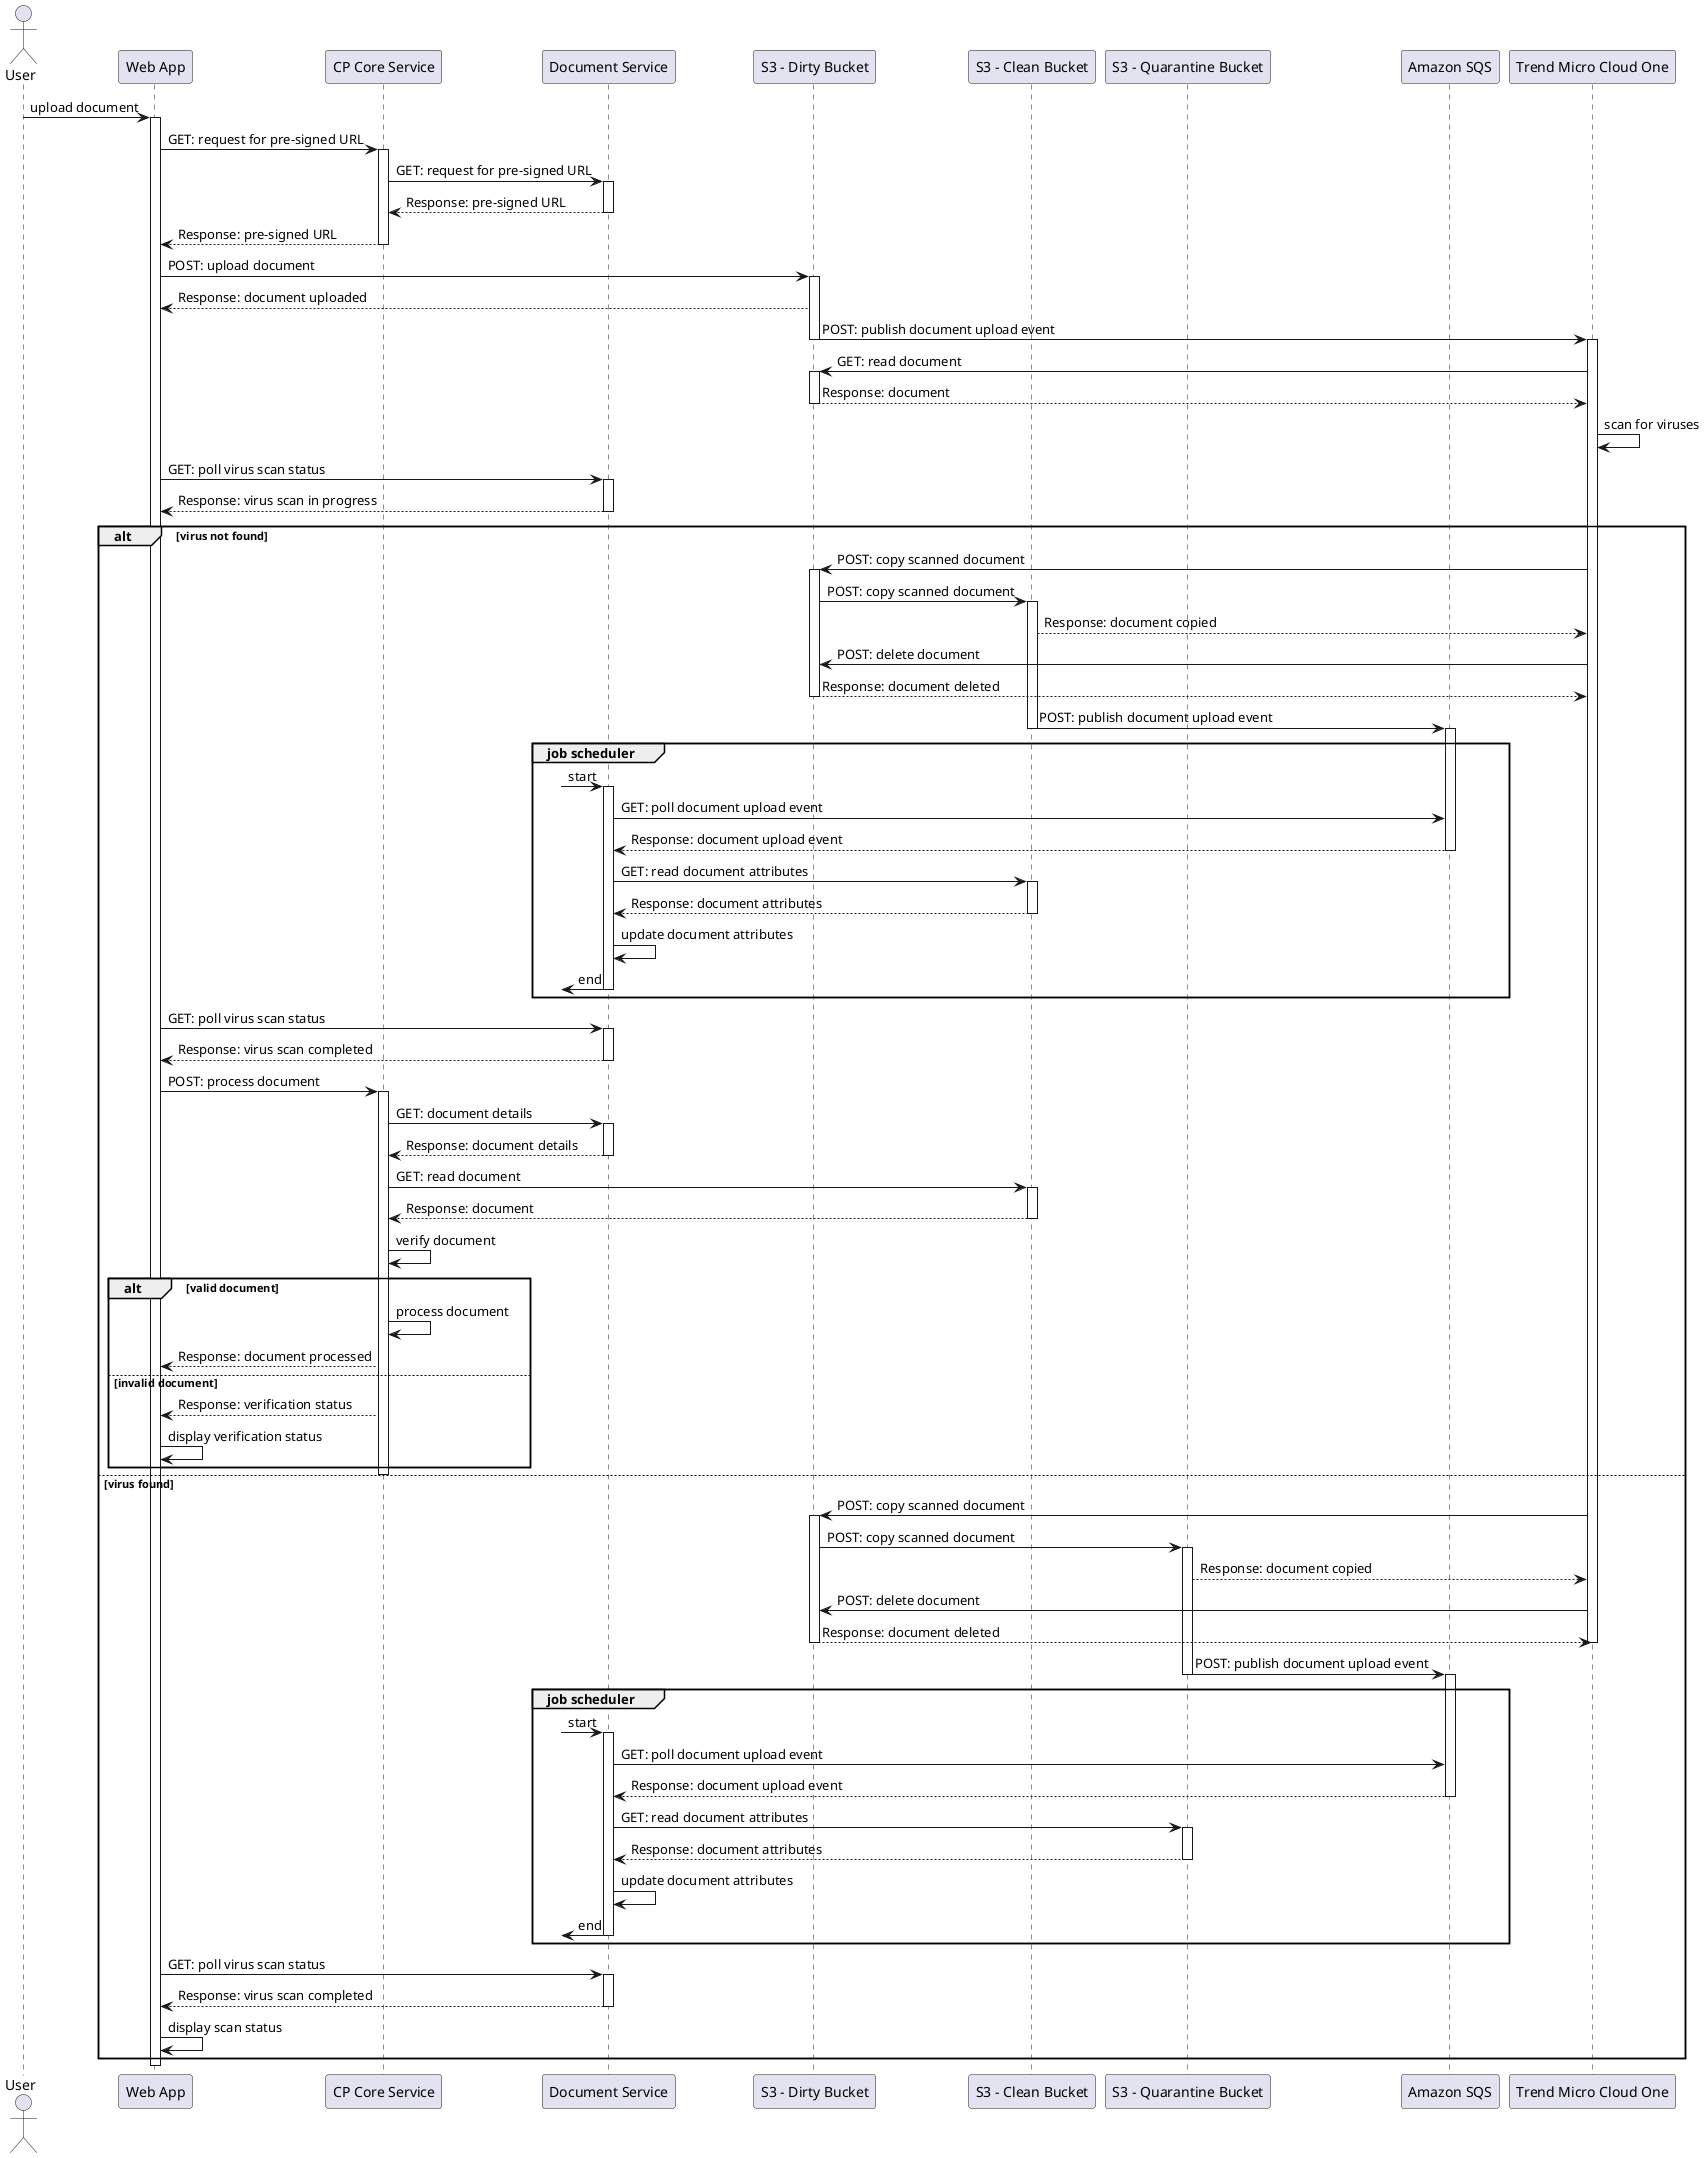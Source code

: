 @startuml
actor User
participant "Web App" as Client
participant "CP Core Service" as CpCore
participant "Document Service" as Document
participant "S3 - Dirty Bucket" as Dirty
participant "S3 - Clean Bucket" as Clean
participant "S3 - Quarantine Bucket" as Quarantine
participant "Amazon SQS" as SQS
participant "Trend Micro Cloud One" as Scanner
User -> Client: upload document
activate Client
Client -> CpCore: GET: request for pre-signed URL
activate CpCore
CpCore -> Document: GET: request for pre-signed URL
activate Document
Document --> CpCore: Response: pre-signed URL
deactivate Document
CpCore --> Client: Response: pre-signed URL
deactivate CpCore
Client -> Dirty: POST: upload document
activate Dirty
Dirty --> Client: Response: document uploaded
Dirty -> Scanner: POST: publish document upload event
deactivate Dirty
activate Scanner
Scanner -> Dirty: GET: read document
activate Dirty
Dirty --> Scanner: Response: document
deactivate Dirty
Scanner -> Scanner: scan for viruses
Client -> Document: GET: poll virus scan status
activate Document
Document --> Client: Response: virus scan in progress
deactivate Document
alt virus not found
Scanner -> Dirty: POST: copy scanned document
activate Dirty
Dirty -> Clean: POST: copy scanned document
activate Clean
Clean --> Scanner: Response: document copied
Scanner -> Dirty: POST: delete document
Dirty --> Scanner: Response: document deleted
deactivate Dirty
Clean -> SQS: POST: publish document upload event
deactivate Clean
activate SQS
group job scheduler
?-> Document: start
activate Document
Document -> SQS: GET: poll document upload event
SQS --> Document: Response: document upload event
deactivate SQS
Document -> Clean: GET: read document attributes
activate Clean
Clean --> Document: Response: document attributes
deactivate Clean
Document -> Document: update document attributes
?<- Document: end
deactivate Document
end
Client -> Document: GET: poll virus scan status
activate Document
Document --> Client: Response: virus scan completed
deactivate Document
Client -> CpCore: POST: process document
activate CpCore
CpCore -> Document: GET: document details
activate Document
Document --> CpCore: Response: document details
deactivate Document
CpCore -> Clean: GET: read document
activate Clean
Clean --> CpCore: Response: document
deactivate Clean
CpCore -> CpCore: verify document
alt valid document
CpCore -> CpCore : process document
CpCore --> Client: Response: document processed
else invalid document
CpCore --> Client: Response: verification status
Client -> Client: display verification status
end
deactivate CpCore
else virus found
Scanner -> Dirty: POST: copy scanned document
activate Dirty
Dirty -> Quarantine: POST: copy scanned document
activate Quarantine
Quarantine --> Scanner: Response: document copied
Scanner -> Dirty: POST: delete document
Dirty --> Scanner: Response: document deleted
deactivate Scanner
deactivate Dirty
Quarantine -> SQS: POST: publish document upload event
deactivate Quarantine
activate SQS
group job scheduler
?-> Document: start
activate Document
Document -> SQS: GET: poll document upload event
SQS --> Document: Response: document upload event
deactivate SQS
Document -> Quarantine: GET: read document attributes
activate Quarantine
Quarantine --> Document: Response: document attributes
deactivate Quarantine
Document -> Document: update document attributes
?<- Document: end
deactivate Document
end
Client -> Document: GET: poll virus scan status
activate Document
Document --> Client: Response: virus scan completed
deactivate Document
Client -> Client: display scan status
end
deactivate Client
@enduml